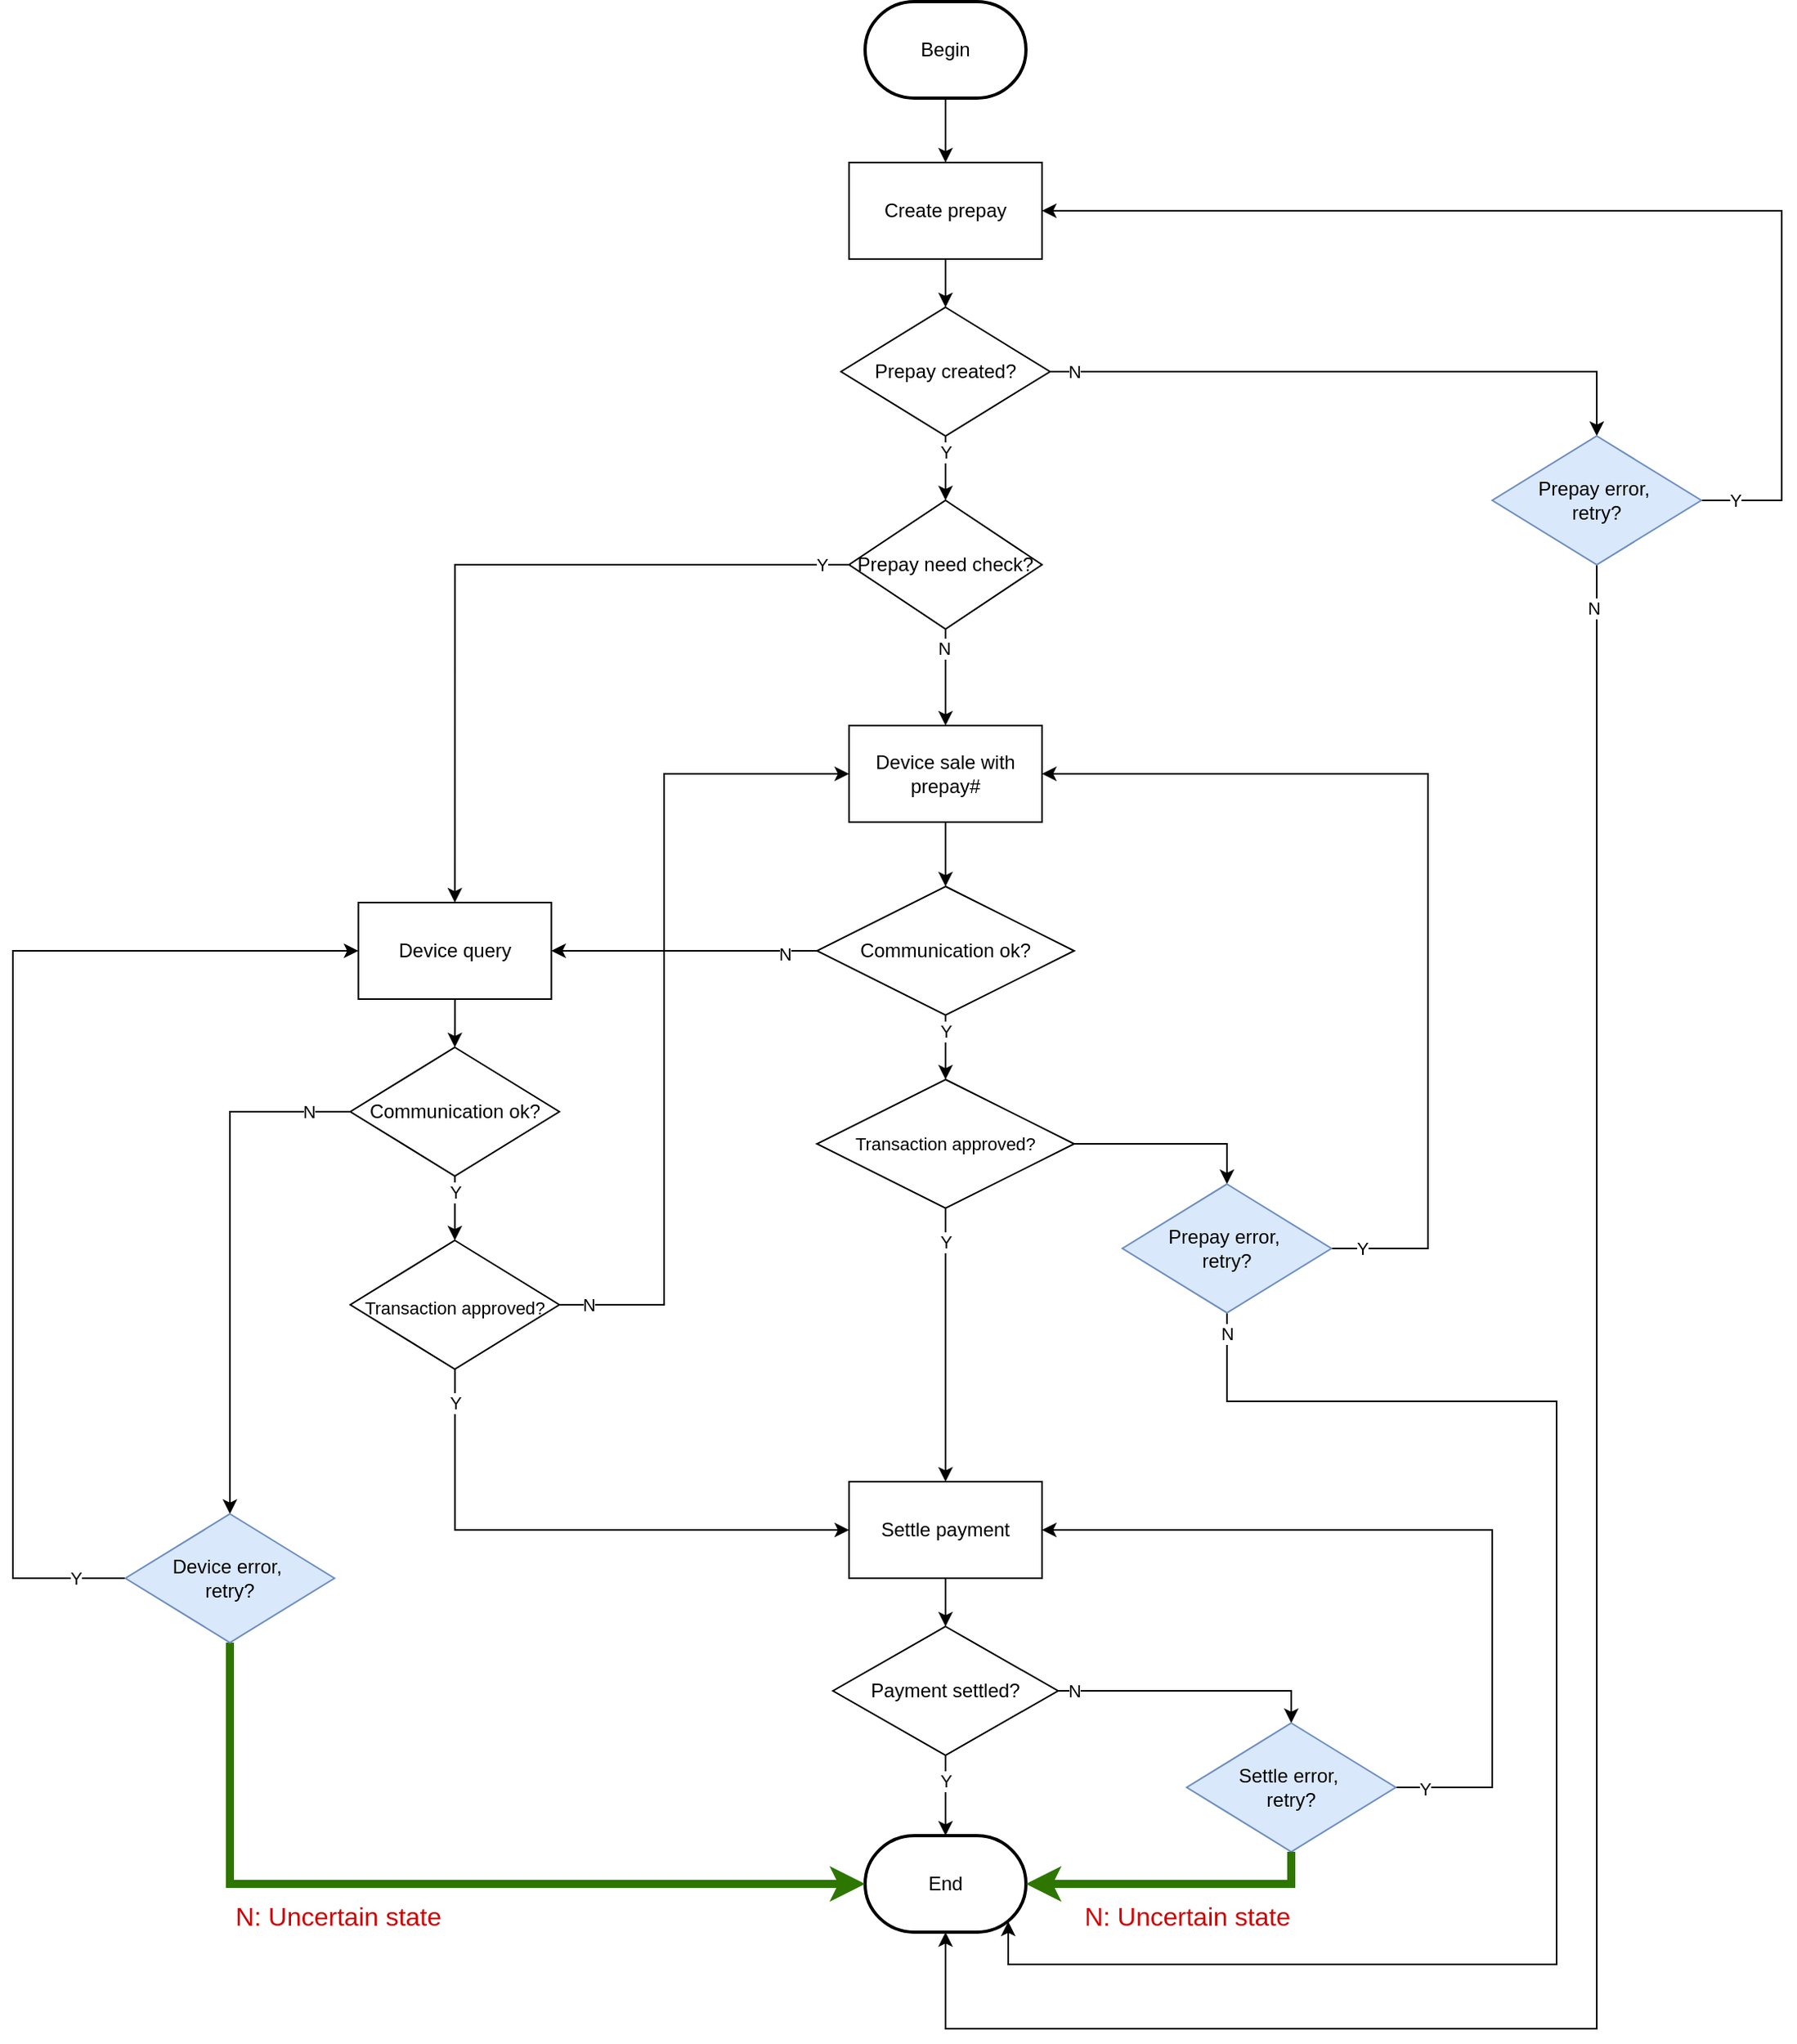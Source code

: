 <mxfile version="13.8.1" type="github">
  <diagram id="C5RBs43oDa-KdzZeNtuy" name="Sale">
    <mxGraphModel dx="2034" dy="1931" grid="1" gridSize="10" guides="1" tooltips="1" connect="1" arrows="1" fold="1" page="1" pageScale="1" pageWidth="827" pageHeight="1169" math="0" shadow="0">
      <root>
        <mxCell id="WIyWlLk6GJQsqaUBKTNV-0" />
        <mxCell id="WIyWlLk6GJQsqaUBKTNV-1" parent="WIyWlLk6GJQsqaUBKTNV-0" />
        <mxCell id="J0FeXdYLQNQOFnLGvNW3-10" value="Y" style="edgeStyle=orthogonalEdgeStyle;rounded=0;orthogonalLoop=1;jettySize=auto;html=1;entryX=0.5;entryY=0;entryDx=0;entryDy=0;" parent="WIyWlLk6GJQsqaUBKTNV-1" source="J0FeXdYLQNQOFnLGvNW3-1" target="0Qifc_gtCfqO0uYGhMDS-1" edge="1">
          <mxGeometry x="-0.5" relative="1" as="geometry">
            <mxPoint y="-670" as="targetPoint" />
            <mxPoint as="offset" />
          </mxGeometry>
        </mxCell>
        <mxCell id="J0FeXdYLQNQOFnLGvNW3-11" value="Y" style="edgeLabel;html=1;align=center;verticalAlign=middle;resizable=0;points=[];" parent="J0FeXdYLQNQOFnLGvNW3-10" vertex="1" connectable="0">
          <mxGeometry x="-0.143" y="-1" relative="1" as="geometry">
            <mxPoint x="1" y="-63" as="offset" />
          </mxGeometry>
        </mxCell>
        <mxCell id="0Qifc_gtCfqO0uYGhMDS-5" style="edgeStyle=orthogonalEdgeStyle;rounded=0;orthogonalLoop=1;jettySize=auto;html=1;exitX=1;exitY=0.5;exitDx=0;exitDy=0;entryX=0.5;entryY=0;entryDx=0;entryDy=0;" parent="WIyWlLk6GJQsqaUBKTNV-1" source="J0FeXdYLQNQOFnLGvNW3-1" target="0Qifc_gtCfqO0uYGhMDS-4" edge="1">
          <mxGeometry relative="1" as="geometry" />
        </mxCell>
        <mxCell id="0Qifc_gtCfqO0uYGhMDS-25" value="N" style="edgeLabel;html=1;align=center;verticalAlign=middle;resizable=0;points=[];" parent="0Qifc_gtCfqO0uYGhMDS-5" vertex="1" connectable="0">
          <mxGeometry x="0.805" y="-310" relative="1" as="geometry">
            <mxPoint x="-15" y="-3.33" as="offset" />
          </mxGeometry>
        </mxCell>
        <mxCell id="J0FeXdYLQNQOFnLGvNW3-1" value="Prepay created?" style="rhombus;whiteSpace=wrap;html=1;" parent="WIyWlLk6GJQsqaUBKTNV-1" vertex="1">
          <mxGeometry x="-65" y="-800" width="130" height="80" as="geometry" />
        </mxCell>
        <mxCell id="J0FeXdYLQNQOFnLGvNW3-26" style="edgeStyle=orthogonalEdgeStyle;rounded=0;orthogonalLoop=1;jettySize=auto;html=1;exitX=0;exitY=0.5;exitDx=0;exitDy=0;entryX=1;entryY=0.5;entryDx=0;entryDy=0;" parent="WIyWlLk6GJQsqaUBKTNV-1" source="J0FeXdYLQNQOFnLGvNW3-37" target="J0FeXdYLQNQOFnLGvNW3-45" edge="1">
          <mxGeometry relative="1" as="geometry">
            <mxPoint x="-105" y="-400" as="sourcePoint" />
            <mxPoint x="-355" y="-370" as="targetPoint" />
          </mxGeometry>
        </mxCell>
        <mxCell id="J0FeXdYLQNQOFnLGvNW3-27" value="N" style="edgeLabel;html=1;align=center;verticalAlign=middle;resizable=0;points=[];" parent="J0FeXdYLQNQOFnLGvNW3-26" vertex="1" connectable="0">
          <mxGeometry x="-0.138" y="3" relative="1" as="geometry">
            <mxPoint x="112" y="-3" as="offset" />
          </mxGeometry>
        </mxCell>
        <mxCell id="1pzq20t5OJXjNvF5TWlf-3" value="N" style="edgeLabel;html=1;align=center;verticalAlign=middle;resizable=0;points=[];" parent="J0FeXdYLQNQOFnLGvNW3-26" vertex="1" connectable="0">
          <mxGeometry x="-0.863" y="2" relative="1" as="geometry">
            <mxPoint x="-8.57" as="offset" />
          </mxGeometry>
        </mxCell>
        <mxCell id="J0FeXdYLQNQOFnLGvNW3-5" style="edgeStyle=orthogonalEdgeStyle;rounded=0;orthogonalLoop=1;jettySize=auto;html=1;exitX=0.5;exitY=1;exitDx=0;exitDy=0;exitPerimeter=0;entryX=0.5;entryY=0;entryDx=0;entryDy=0;" parent="WIyWlLk6GJQsqaUBKTNV-1" source="J0FeXdYLQNQOFnLGvNW3-4" target="J0FeXdYLQNQOFnLGvNW3-33" edge="1">
          <mxGeometry relative="1" as="geometry" />
        </mxCell>
        <mxCell id="J0FeXdYLQNQOFnLGvNW3-4" value="Begin" style="strokeWidth=2;html=1;shape=mxgraph.flowchart.terminator;whiteSpace=wrap;" parent="WIyWlLk6GJQsqaUBKTNV-1" vertex="1">
          <mxGeometry x="-50" y="-990" width="100" height="60" as="geometry" />
        </mxCell>
        <mxCell id="J0FeXdYLQNQOFnLGvNW3-14" value="End" style="strokeWidth=2;html=1;shape=mxgraph.flowchart.terminator;whiteSpace=wrap;" parent="WIyWlLk6GJQsqaUBKTNV-1" vertex="1">
          <mxGeometry x="-50" y="150" width="100" height="60" as="geometry" />
        </mxCell>
        <mxCell id="J0FeXdYLQNQOFnLGvNW3-28" style="edgeStyle=orthogonalEdgeStyle;rounded=0;orthogonalLoop=1;jettySize=auto;html=1;entryX=0.5;entryY=0;entryDx=0;entryDy=0;entryPerimeter=0;" parent="WIyWlLk6GJQsqaUBKTNV-1" source="J0FeXdYLQNQOFnLGvNW3-20" target="J0FeXdYLQNQOFnLGvNW3-14" edge="1">
          <mxGeometry relative="1" as="geometry" />
        </mxCell>
        <mxCell id="J0FeXdYLQNQOFnLGvNW3-29" value="Y" style="edgeLabel;html=1;align=center;verticalAlign=middle;resizable=0;points=[];" parent="J0FeXdYLQNQOFnLGvNW3-28" vertex="1" connectable="0">
          <mxGeometry x="-0.243" y="2" relative="1" as="geometry">
            <mxPoint x="-2" y="-3" as="offset" />
          </mxGeometry>
        </mxCell>
        <mxCell id="0Qifc_gtCfqO0uYGhMDS-16" style="edgeStyle=orthogonalEdgeStyle;rounded=0;orthogonalLoop=1;jettySize=auto;html=1;entryX=0.5;entryY=0;entryDx=0;entryDy=0;" parent="WIyWlLk6GJQsqaUBKTNV-1" source="J0FeXdYLQNQOFnLGvNW3-20" target="0Qifc_gtCfqO0uYGhMDS-15" edge="1">
          <mxGeometry relative="1" as="geometry" />
        </mxCell>
        <mxCell id="0Qifc_gtCfqO0uYGhMDS-17" value="N" style="edgeLabel;html=1;align=center;verticalAlign=middle;resizable=0;points=[];" parent="0Qifc_gtCfqO0uYGhMDS-16" vertex="1" connectable="0">
          <mxGeometry x="-0.908" y="2" relative="1" as="geometry">
            <mxPoint x="1.76" y="2" as="offset" />
          </mxGeometry>
        </mxCell>
        <mxCell id="J0FeXdYLQNQOFnLGvNW3-20" value="Payment settled?" style="rhombus;whiteSpace=wrap;html=1;" parent="WIyWlLk6GJQsqaUBKTNV-1" vertex="1">
          <mxGeometry x="-70" y="20" width="140" height="80" as="geometry" />
        </mxCell>
        <mxCell id="J0FeXdYLQNQOFnLGvNW3-35" style="edgeStyle=orthogonalEdgeStyle;rounded=0;orthogonalLoop=1;jettySize=auto;html=1;entryX=0.5;entryY=0;entryDx=0;entryDy=0;" parent="WIyWlLk6GJQsqaUBKTNV-1" source="J0FeXdYLQNQOFnLGvNW3-33" target="J0FeXdYLQNQOFnLGvNW3-1" edge="1">
          <mxGeometry relative="1" as="geometry" />
        </mxCell>
        <mxCell id="J0FeXdYLQNQOFnLGvNW3-33" value="&lt;span&gt;Create prepay&lt;/span&gt;" style="rounded=0;whiteSpace=wrap;html=1;" parent="WIyWlLk6GJQsqaUBKTNV-1" vertex="1">
          <mxGeometry x="-60" y="-890" width="120" height="60" as="geometry" />
        </mxCell>
        <mxCell id="J0FeXdYLQNQOFnLGvNW3-39" style="edgeStyle=orthogonalEdgeStyle;rounded=0;orthogonalLoop=1;jettySize=auto;html=1;entryX=0.5;entryY=0;entryDx=0;entryDy=0;" parent="WIyWlLk6GJQsqaUBKTNV-1" source="J0FeXdYLQNQOFnLGvNW3-36" target="J0FeXdYLQNQOFnLGvNW3-37" edge="1">
          <mxGeometry relative="1" as="geometry" />
        </mxCell>
        <mxCell id="J0FeXdYLQNQOFnLGvNW3-36" value="&lt;span&gt;Device sale with prepay#&lt;/span&gt;" style="rounded=0;whiteSpace=wrap;html=1;" parent="WIyWlLk6GJQsqaUBKTNV-1" vertex="1">
          <mxGeometry x="-60" y="-540" width="120" height="60" as="geometry" />
        </mxCell>
        <mxCell id="910tG2YWPLGzo3ox9mGQ-2" style="edgeStyle=orthogonalEdgeStyle;rounded=0;orthogonalLoop=1;jettySize=auto;html=1;entryX=0.5;entryY=0;entryDx=0;entryDy=0;fontSize=11;fontColor=#000000;" parent="WIyWlLk6GJQsqaUBKTNV-1" source="J0FeXdYLQNQOFnLGvNW3-37" target="910tG2YWPLGzo3ox9mGQ-1" edge="1">
          <mxGeometry relative="1" as="geometry" />
        </mxCell>
        <mxCell id="910tG2YWPLGzo3ox9mGQ-3" value="Y" style="edgeLabel;html=1;align=center;verticalAlign=middle;resizable=0;points=[];fontSize=11;fontColor=#000000;" parent="910tG2YWPLGzo3ox9mGQ-2" vertex="1" connectable="0">
          <mxGeometry x="0.309" y="2" relative="1" as="geometry">
            <mxPoint x="-2" y="-16" as="offset" />
          </mxGeometry>
        </mxCell>
        <mxCell id="J0FeXdYLQNQOFnLGvNW3-37" value="Communication ok?" style="rhombus;whiteSpace=wrap;html=1;" parent="WIyWlLk6GJQsqaUBKTNV-1" vertex="1">
          <mxGeometry x="-80" y="-440" width="160" height="80" as="geometry" />
        </mxCell>
        <mxCell id="J0FeXdYLQNQOFnLGvNW3-43" style="edgeStyle=orthogonalEdgeStyle;rounded=0;orthogonalLoop=1;jettySize=auto;html=1;entryX=0.5;entryY=0;entryDx=0;entryDy=0;" parent="WIyWlLk6GJQsqaUBKTNV-1" source="J0FeXdYLQNQOFnLGvNW3-41" target="J0FeXdYLQNQOFnLGvNW3-20" edge="1">
          <mxGeometry relative="1" as="geometry" />
        </mxCell>
        <mxCell id="J0FeXdYLQNQOFnLGvNW3-41" value="Settle payment" style="rounded=0;whiteSpace=wrap;html=1;" parent="WIyWlLk6GJQsqaUBKTNV-1" vertex="1">
          <mxGeometry x="-60" y="-70" width="120" height="60" as="geometry" />
        </mxCell>
        <mxCell id="J0FeXdYLQNQOFnLGvNW3-48" style="edgeStyle=orthogonalEdgeStyle;rounded=0;orthogonalLoop=1;jettySize=auto;html=1;entryX=0.5;entryY=0;entryDx=0;entryDy=0;" parent="WIyWlLk6GJQsqaUBKTNV-1" source="J0FeXdYLQNQOFnLGvNW3-45" target="J0FeXdYLQNQOFnLGvNW3-47" edge="1">
          <mxGeometry relative="1" as="geometry" />
        </mxCell>
        <mxCell id="J0FeXdYLQNQOFnLGvNW3-45" value="Device query" style="rounded=0;whiteSpace=wrap;html=1;" parent="WIyWlLk6GJQsqaUBKTNV-1" vertex="1">
          <mxGeometry x="-365.15" y="-430" width="120" height="60" as="geometry" />
        </mxCell>
        <mxCell id="J0FeXdYLQNQOFnLGvNW3-56" style="edgeStyle=orthogonalEdgeStyle;rounded=0;orthogonalLoop=1;jettySize=auto;html=1;entryX=0.5;entryY=0;entryDx=0;entryDy=0;" parent="WIyWlLk6GJQsqaUBKTNV-1" source="J0FeXdYLQNQOFnLGvNW3-47" target="J0FeXdYLQNQOFnLGvNW3-55" edge="1">
          <mxGeometry relative="1" as="geometry">
            <Array as="points">
              <mxPoint x="-445" y="-300" />
            </Array>
          </mxGeometry>
        </mxCell>
        <mxCell id="J0FeXdYLQNQOFnLGvNW3-57" value="N" style="edgeLabel;html=1;align=center;verticalAlign=middle;resizable=0;points=[];" parent="J0FeXdYLQNQOFnLGvNW3-56" vertex="1" connectable="0">
          <mxGeometry x="-0.6" relative="1" as="geometry">
            <mxPoint x="39.32" y="-0.06" as="offset" />
          </mxGeometry>
        </mxCell>
        <mxCell id="910tG2YWPLGzo3ox9mGQ-6" style="edgeStyle=orthogonalEdgeStyle;rounded=0;orthogonalLoop=1;jettySize=auto;html=1;fontSize=11;fontColor=#000000;" parent="WIyWlLk6GJQsqaUBKTNV-1" source="J0FeXdYLQNQOFnLGvNW3-47" target="J0FeXdYLQNQOFnLGvNW3-63" edge="1">
          <mxGeometry relative="1" as="geometry" />
        </mxCell>
        <mxCell id="910tG2YWPLGzo3ox9mGQ-7" value="Y" style="edgeLabel;html=1;align=center;verticalAlign=middle;resizable=0;points=[];fontSize=11;fontColor=#000000;" parent="910tG2YWPLGzo3ox9mGQ-6" vertex="1" connectable="0">
          <mxGeometry x="0.2" y="1" relative="1" as="geometry">
            <mxPoint x="-1" y="-14" as="offset" />
          </mxGeometry>
        </mxCell>
        <mxCell id="J0FeXdYLQNQOFnLGvNW3-47" value="Communication ok?" style="rhombus;whiteSpace=wrap;html=1;" parent="WIyWlLk6GJQsqaUBKTNV-1" vertex="1">
          <mxGeometry x="-370.15" y="-340" width="130" height="80" as="geometry" />
        </mxCell>
        <mxCell id="J0FeXdYLQNQOFnLGvNW3-58" style="edgeStyle=orthogonalEdgeStyle;rounded=0;orthogonalLoop=1;jettySize=auto;html=1;entryX=0;entryY=0.5;entryDx=0;entryDy=0;" parent="WIyWlLk6GJQsqaUBKTNV-1" source="J0FeXdYLQNQOFnLGvNW3-55" target="J0FeXdYLQNQOFnLGvNW3-45" edge="1">
          <mxGeometry relative="1" as="geometry">
            <Array as="points">
              <mxPoint x="-580" y="-10" />
              <mxPoint x="-580" y="-400" />
            </Array>
          </mxGeometry>
        </mxCell>
        <mxCell id="J0FeXdYLQNQOFnLGvNW3-59" value="Y" style="edgeLabel;html=1;align=center;verticalAlign=middle;resizable=0;points=[];" parent="J0FeXdYLQNQOFnLGvNW3-58" vertex="1" connectable="0">
          <mxGeometry x="-0.906" relative="1" as="geometry">
            <mxPoint as="offset" />
          </mxGeometry>
        </mxCell>
        <mxCell id="J0FeXdYLQNQOFnLGvNW3-60" style="edgeStyle=orthogonalEdgeStyle;rounded=0;orthogonalLoop=1;jettySize=auto;html=1;entryX=0;entryY=0.5;entryDx=0;entryDy=0;entryPerimeter=0;fillColor=#60a917;strokeColor=#2D7600;strokeWidth=5;exitX=0.5;exitY=1;exitDx=0;exitDy=0;" parent="WIyWlLk6GJQsqaUBKTNV-1" source="J0FeXdYLQNQOFnLGvNW3-55" target="J0FeXdYLQNQOFnLGvNW3-14" edge="1">
          <mxGeometry relative="1" as="geometry" />
        </mxCell>
        <mxCell id="J0FeXdYLQNQOFnLGvNW3-61" value="N: Uncertain state" style="edgeLabel;html=1;align=center;verticalAlign=middle;resizable=0;points=[];fontSize=16;fontColor=#CC0000;" parent="J0FeXdYLQNQOFnLGvNW3-60" vertex="1" connectable="0">
          <mxGeometry x="-0.413" y="2" relative="1" as="geometry">
            <mxPoint x="57" y="22" as="offset" />
          </mxGeometry>
        </mxCell>
        <mxCell id="J0FeXdYLQNQOFnLGvNW3-55" value="Device error,&amp;nbsp;&lt;br&gt;retry?" style="rhombus;whiteSpace=wrap;html=1;labelBackgroundColor=none;fillColor=#dae8fc;strokeColor=#6c8ebf;" parent="WIyWlLk6GJQsqaUBKTNV-1" vertex="1">
          <mxGeometry x="-510" y="-50" width="130" height="80" as="geometry" />
        </mxCell>
        <mxCell id="910tG2YWPLGzo3ox9mGQ-9" style="edgeStyle=orthogonalEdgeStyle;rounded=0;orthogonalLoop=1;jettySize=auto;html=1;entryX=0;entryY=0.5;entryDx=0;entryDy=0;fontSize=11;fontColor=#000000;" parent="WIyWlLk6GJQsqaUBKTNV-1" source="J0FeXdYLQNQOFnLGvNW3-63" target="J0FeXdYLQNQOFnLGvNW3-41" edge="1">
          <mxGeometry relative="1" as="geometry">
            <Array as="points">
              <mxPoint x="-305" y="-40" />
            </Array>
          </mxGeometry>
        </mxCell>
        <mxCell id="910tG2YWPLGzo3ox9mGQ-12" value="Y" style="edgeLabel;html=1;align=center;verticalAlign=middle;resizable=0;points=[];fontSize=11;fontColor=#000000;" parent="910tG2YWPLGzo3ox9mGQ-9" vertex="1" connectable="0">
          <mxGeometry x="-0.844" y="3" relative="1" as="geometry">
            <mxPoint x="-3.07" y="-6.63" as="offset" />
          </mxGeometry>
        </mxCell>
        <mxCell id="910tG2YWPLGzo3ox9mGQ-17" style="edgeStyle=orthogonalEdgeStyle;rounded=0;orthogonalLoop=1;jettySize=auto;html=1;fontSize=11;fontColor=#000000;" parent="WIyWlLk6GJQsqaUBKTNV-1" source="J0FeXdYLQNQOFnLGvNW3-63" edge="1">
          <mxGeometry relative="1" as="geometry">
            <mxPoint x="-60" y="-510" as="targetPoint" />
            <Array as="points">
              <mxPoint x="-175" y="-180" />
              <mxPoint x="-175" y="-510" />
            </Array>
          </mxGeometry>
        </mxCell>
        <mxCell id="910tG2YWPLGzo3ox9mGQ-18" value="N" style="edgeLabel;html=1;align=center;verticalAlign=middle;resizable=0;points=[];fontSize=11;fontColor=#000000;" parent="910tG2YWPLGzo3ox9mGQ-17" vertex="1" connectable="0">
          <mxGeometry x="-0.972" y="4" relative="1" as="geometry">
            <mxPoint x="11" y="4" as="offset" />
          </mxGeometry>
        </mxCell>
        <mxCell id="J0FeXdYLQNQOFnLGvNW3-63" value="&lt;span style=&quot;color: rgb(0 , 0 , 0) ; font-size: 11px&quot;&gt;Transaction approved?&lt;/span&gt;" style="rhombus;whiteSpace=wrap;html=1;fontSize=16;fontColor=#CC0000;" parent="WIyWlLk6GJQsqaUBKTNV-1" vertex="1">
          <mxGeometry x="-370.15" y="-220" width="130" height="80" as="geometry" />
        </mxCell>
        <mxCell id="910tG2YWPLGzo3ox9mGQ-4" style="edgeStyle=orthogonalEdgeStyle;rounded=0;orthogonalLoop=1;jettySize=auto;html=1;entryX=0.5;entryY=0;entryDx=0;entryDy=0;fontSize=11;fontColor=#000000;" parent="WIyWlLk6GJQsqaUBKTNV-1" source="910tG2YWPLGzo3ox9mGQ-1" target="J0FeXdYLQNQOFnLGvNW3-41" edge="1">
          <mxGeometry relative="1" as="geometry" />
        </mxCell>
        <mxCell id="910tG2YWPLGzo3ox9mGQ-5" value="Y" style="edgeLabel;html=1;align=center;verticalAlign=middle;resizable=0;points=[];fontSize=11;fontColor=#000000;" parent="910tG2YWPLGzo3ox9mGQ-4" vertex="1" connectable="0">
          <mxGeometry x="-0.44" y="4" relative="1" as="geometry">
            <mxPoint x="-4" y="-27.06" as="offset" />
          </mxGeometry>
        </mxCell>
        <mxCell id="nP5HC6B5rGNTpMBFGqKR-1" style="edgeStyle=orthogonalEdgeStyle;rounded=0;orthogonalLoop=1;jettySize=auto;html=1;entryX=0.5;entryY=0;entryDx=0;entryDy=0;" edge="1" parent="WIyWlLk6GJQsqaUBKTNV-1" source="910tG2YWPLGzo3ox9mGQ-1" target="nP5HC6B5rGNTpMBFGqKR-0">
          <mxGeometry relative="1" as="geometry" />
        </mxCell>
        <mxCell id="910tG2YWPLGzo3ox9mGQ-1" value="Transaction approved?" style="rhombus;whiteSpace=wrap;html=1;fontSize=11;fontColor=#000000;" parent="WIyWlLk6GJQsqaUBKTNV-1" vertex="1">
          <mxGeometry x="-80" y="-320" width="160" height="80" as="geometry" />
        </mxCell>
        <mxCell id="0Qifc_gtCfqO0uYGhMDS-11" style="edgeStyle=orthogonalEdgeStyle;rounded=0;orthogonalLoop=1;jettySize=auto;html=1;entryX=0.5;entryY=0;entryDx=0;entryDy=0;" parent="WIyWlLk6GJQsqaUBKTNV-1" source="0Qifc_gtCfqO0uYGhMDS-1" target="J0FeXdYLQNQOFnLGvNW3-36" edge="1">
          <mxGeometry relative="1" as="geometry" />
        </mxCell>
        <mxCell id="0Qifc_gtCfqO0uYGhMDS-12" value="N" style="edgeLabel;html=1;align=center;verticalAlign=middle;resizable=0;points=[];" parent="0Qifc_gtCfqO0uYGhMDS-11" vertex="1" connectable="0">
          <mxGeometry x="-0.617" y="-1" relative="1" as="geometry">
            <mxPoint as="offset" />
          </mxGeometry>
        </mxCell>
        <mxCell id="0Qifc_gtCfqO0uYGhMDS-13" style="edgeStyle=orthogonalEdgeStyle;rounded=0;orthogonalLoop=1;jettySize=auto;html=1;entryX=0.5;entryY=0;entryDx=0;entryDy=0;" parent="WIyWlLk6GJQsqaUBKTNV-1" source="0Qifc_gtCfqO0uYGhMDS-1" target="J0FeXdYLQNQOFnLGvNW3-45" edge="1">
          <mxGeometry relative="1" as="geometry" />
        </mxCell>
        <mxCell id="0Qifc_gtCfqO0uYGhMDS-14" value="Y" style="edgeLabel;html=1;align=center;verticalAlign=middle;resizable=0;points=[];" parent="0Qifc_gtCfqO0uYGhMDS-13" vertex="1" connectable="0">
          <mxGeometry x="-0.947" y="-3" relative="1" as="geometry">
            <mxPoint x="-5" y="3" as="offset" />
          </mxGeometry>
        </mxCell>
        <mxCell id="0Qifc_gtCfqO0uYGhMDS-1" value="Prepay need check?" style="rhombus;whiteSpace=wrap;html=1;" parent="WIyWlLk6GJQsqaUBKTNV-1" vertex="1">
          <mxGeometry x="-60" y="-680" width="120" height="80" as="geometry" />
        </mxCell>
        <mxCell id="0Qifc_gtCfqO0uYGhMDS-6" style="edgeStyle=orthogonalEdgeStyle;rounded=0;orthogonalLoop=1;jettySize=auto;html=1;entryX=1;entryY=0.5;entryDx=0;entryDy=0;exitX=1;exitY=0.5;exitDx=0;exitDy=0;" parent="WIyWlLk6GJQsqaUBKTNV-1" source="0Qifc_gtCfqO0uYGhMDS-4" target="J0FeXdYLQNQOFnLGvNW3-33" edge="1">
          <mxGeometry relative="1" as="geometry">
            <Array as="points">
              <mxPoint x="520" y="-680" />
              <mxPoint x="520" y="-860" />
            </Array>
          </mxGeometry>
        </mxCell>
        <mxCell id="0Qifc_gtCfqO0uYGhMDS-7" value="Y" style="edgeLabel;html=1;align=center;verticalAlign=middle;resizable=0;points=[];" parent="0Qifc_gtCfqO0uYGhMDS-6" vertex="1" connectable="0">
          <mxGeometry x="-0.94" y="-2" relative="1" as="geometry">
            <mxPoint y="-2" as="offset" />
          </mxGeometry>
        </mxCell>
        <mxCell id="0Qifc_gtCfqO0uYGhMDS-8" style="edgeStyle=orthogonalEdgeStyle;rounded=0;orthogonalLoop=1;jettySize=auto;html=1;exitX=0.5;exitY=1;exitDx=0;exitDy=0;" parent="WIyWlLk6GJQsqaUBKTNV-1" source="0Qifc_gtCfqO0uYGhMDS-4" edge="1">
          <mxGeometry relative="1" as="geometry">
            <mxPoint y="210" as="targetPoint" />
            <Array as="points">
              <mxPoint x="405" y="270" />
              <mxPoint y="270" />
            </Array>
          </mxGeometry>
        </mxCell>
        <mxCell id="0Qifc_gtCfqO0uYGhMDS-24" value="N" style="edgeLabel;html=1;align=center;verticalAlign=middle;resizable=0;points=[];" parent="0Qifc_gtCfqO0uYGhMDS-8" vertex="1" connectable="0">
          <mxGeometry x="-0.962" y="-2" relative="1" as="geometry">
            <mxPoint y="1" as="offset" />
          </mxGeometry>
        </mxCell>
        <mxCell id="0Qifc_gtCfqO0uYGhMDS-4" value="Prepay error,&amp;nbsp;&lt;br&gt;retry?" style="rhombus;whiteSpace=wrap;html=1;labelBackgroundColor=none;fillColor=#dae8fc;strokeColor=#6c8ebf;" parent="WIyWlLk6GJQsqaUBKTNV-1" vertex="1">
          <mxGeometry x="340" y="-720" width="130" height="80" as="geometry" />
        </mxCell>
        <mxCell id="0Qifc_gtCfqO0uYGhMDS-22" style="edgeStyle=orthogonalEdgeStyle;rounded=0;orthogonalLoop=1;jettySize=auto;html=1;entryX=1;entryY=0.5;entryDx=0;entryDy=0;" parent="WIyWlLk6GJQsqaUBKTNV-1" source="0Qifc_gtCfqO0uYGhMDS-15" target="J0FeXdYLQNQOFnLGvNW3-41" edge="1">
          <mxGeometry relative="1" as="geometry">
            <Array as="points">
              <mxPoint x="340" y="120" />
              <mxPoint x="340" y="-40" />
            </Array>
          </mxGeometry>
        </mxCell>
        <mxCell id="0Qifc_gtCfqO0uYGhMDS-23" value="Y" style="edgeLabel;html=1;align=center;verticalAlign=middle;resizable=0;points=[];" parent="0Qifc_gtCfqO0uYGhMDS-22" vertex="1" connectable="0">
          <mxGeometry x="-0.928" y="-1" relative="1" as="geometry">
            <mxPoint as="offset" />
          </mxGeometry>
        </mxCell>
        <mxCell id="0Qifc_gtCfqO0uYGhMDS-15" value="Settle error,&amp;nbsp;&lt;br&gt;retry?" style="rhombus;whiteSpace=wrap;html=1;labelBackgroundColor=none;fillColor=#dae8fc;strokeColor=#6c8ebf;" parent="WIyWlLk6GJQsqaUBKTNV-1" vertex="1">
          <mxGeometry x="150" y="80" width="130" height="80" as="geometry" />
        </mxCell>
        <mxCell id="0Qifc_gtCfqO0uYGhMDS-20" style="edgeStyle=orthogonalEdgeStyle;rounded=0;orthogonalLoop=1;jettySize=auto;html=1;fillColor=#60a917;strokeColor=#2D7600;strokeWidth=5;exitX=0.5;exitY=1;exitDx=0;exitDy=0;" parent="WIyWlLk6GJQsqaUBKTNV-1" source="0Qifc_gtCfqO0uYGhMDS-15" edge="1">
          <mxGeometry relative="1" as="geometry">
            <mxPoint x="-435.0" y="40.0" as="sourcePoint" />
            <mxPoint x="50" y="180" as="targetPoint" />
            <Array as="points">
              <mxPoint x="215" y="180" />
              <mxPoint x="50" y="180" />
            </Array>
          </mxGeometry>
        </mxCell>
        <mxCell id="0Qifc_gtCfqO0uYGhMDS-21" value="N: Uncertain state" style="edgeLabel;html=1;align=center;verticalAlign=middle;resizable=0;points=[];fontSize=16;fontColor=#CC0000;" parent="0Qifc_gtCfqO0uYGhMDS-20" vertex="1" connectable="0">
          <mxGeometry x="-0.413" y="2" relative="1" as="geometry">
            <mxPoint x="-30.88" y="18" as="offset" />
          </mxGeometry>
        </mxCell>
        <mxCell id="nP5HC6B5rGNTpMBFGqKR-2" style="edgeStyle=orthogonalEdgeStyle;rounded=0;orthogonalLoop=1;jettySize=auto;html=1;entryX=0.89;entryY=0.89;entryDx=0;entryDy=0;entryPerimeter=0;exitX=0.5;exitY=1;exitDx=0;exitDy=0;" edge="1" parent="WIyWlLk6GJQsqaUBKTNV-1" source="nP5HC6B5rGNTpMBFGqKR-0" target="J0FeXdYLQNQOFnLGvNW3-14">
          <mxGeometry relative="1" as="geometry">
            <Array as="points">
              <mxPoint x="175" y="-120" />
              <mxPoint x="380" y="-120" />
              <mxPoint x="380" y="230" />
              <mxPoint x="39" y="230" />
            </Array>
          </mxGeometry>
        </mxCell>
        <mxCell id="nP5HC6B5rGNTpMBFGqKR-3" value="N" style="edgeLabel;html=1;align=center;verticalAlign=middle;resizable=0;points=[];" vertex="1" connectable="0" parent="nP5HC6B5rGNTpMBFGqKR-2">
          <mxGeometry x="-0.942" y="3" relative="1" as="geometry">
            <mxPoint x="-3" y="-16" as="offset" />
          </mxGeometry>
        </mxCell>
        <mxCell id="nP5HC6B5rGNTpMBFGqKR-4" style="edgeStyle=orthogonalEdgeStyle;rounded=0;orthogonalLoop=1;jettySize=auto;html=1;entryX=1;entryY=0.5;entryDx=0;entryDy=0;exitX=1;exitY=0.5;exitDx=0;exitDy=0;" edge="1" parent="WIyWlLk6GJQsqaUBKTNV-1" source="nP5HC6B5rGNTpMBFGqKR-0" target="J0FeXdYLQNQOFnLGvNW3-36">
          <mxGeometry relative="1" as="geometry">
            <Array as="points">
              <mxPoint x="300" y="-215" />
              <mxPoint x="300" y="-510" />
            </Array>
          </mxGeometry>
        </mxCell>
        <mxCell id="nP5HC6B5rGNTpMBFGqKR-5" value="Y" style="edgeLabel;html=1;align=center;verticalAlign=middle;resizable=0;points=[];" vertex="1" connectable="0" parent="nP5HC6B5rGNTpMBFGqKR-4">
          <mxGeometry x="-0.928" relative="1" as="geometry">
            <mxPoint x="-3" as="offset" />
          </mxGeometry>
        </mxCell>
        <mxCell id="nP5HC6B5rGNTpMBFGqKR-0" value="Prepay error,&amp;nbsp;&lt;br&gt;retry?" style="rhombus;whiteSpace=wrap;html=1;labelBackgroundColor=none;fillColor=#dae8fc;strokeColor=#6c8ebf;" vertex="1" parent="WIyWlLk6GJQsqaUBKTNV-1">
          <mxGeometry x="110" y="-255" width="130" height="80" as="geometry" />
        </mxCell>
      </root>
    </mxGraphModel>
  </diagram>
</mxfile>
